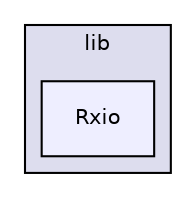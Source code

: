 digraph "Rxio" {
  compound=true
  node [ fontsize="10", fontname="Helvetica"];
  edge [ labelfontsize="10", labelfontname="Helvetica"];
  subgraph clusterdir_9f13e7e48b1dae88d68f6e470b94897e {
    graph [ bgcolor="#ddddee", pencolor="black", label="lib" fontname="Helvetica", fontsize="10", URL="dir_9f13e7e48b1dae88d68f6e470b94897e.html"]
  dir_d3a5228eb40169de77ff52cff084ce0a [shape=box, label="Rxio", style="filled", fillcolor="#eeeeff", pencolor="black", URL="dir_d3a5228eb40169de77ff52cff084ce0a.html"];
  }
}

